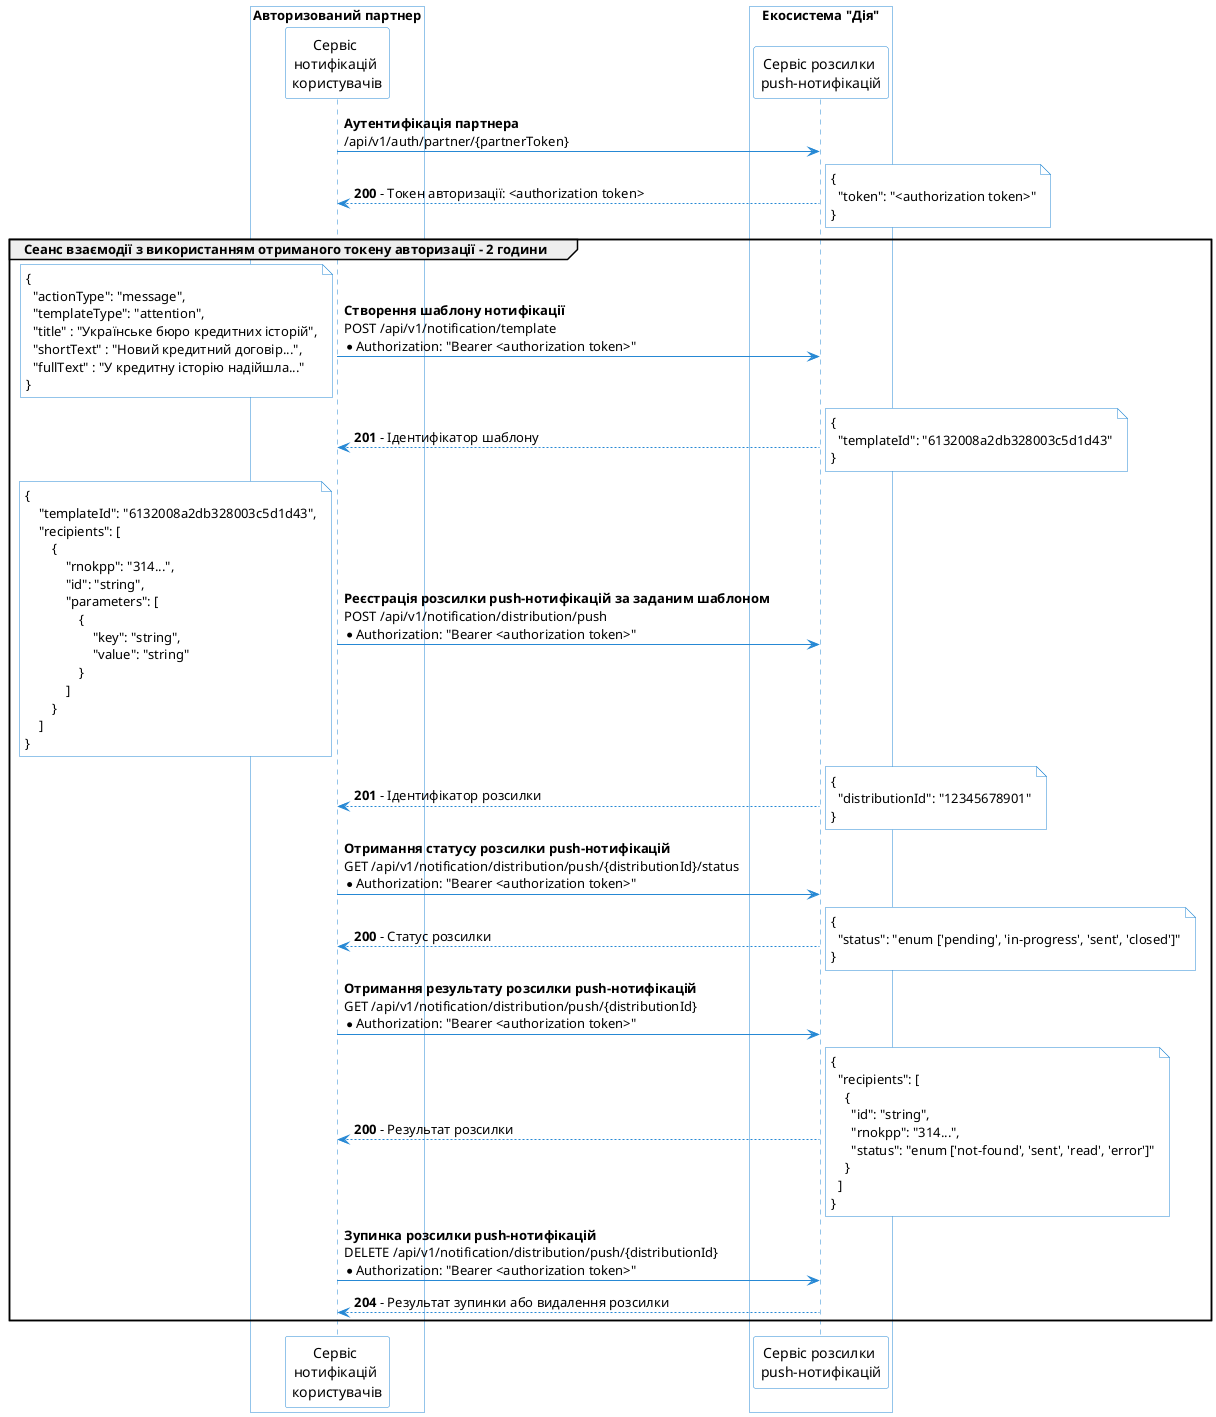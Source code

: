 @startuml
skinparam shadowing false
skinparam DatabaseBackgroundColor white
skinparam DatabaseBorderColor #2688d4
skinparam QueueBackgroundColor white
skinparam QueueBorderColor #2688d4
skinparam NoteBackgroundColor white
skinparam NoteBorderColor #2688d4
skinparam ActorBackgroundColor white
skinparam ControlBackgroundColor white
skinparam ControlBorderColor #2688d4
skinparam sequence {
    ArrowColor #2688d4
    ActorBorderColor #2688d4
    LifeLineBorderColor #2688d4
    ParticipantBorderColor #2688d4
    ParticipantBackgroundColor white
    BoxBorderColor #2688d4
    BoxBackgroundColor white
}

box Авторизований партнер
participant "Сервіс \nнотифікацій \nкористувачів" as notification_service
end box

box Екосистема "Дія"
  participant "Сервіс розсилки \npush-нотифікацій" as diia_notification_service
end box

notification_service -> diia_notification_service: **Аутентифікація партнера** \n/api/v1/auth/partner/{partnerToken}
diia_notification_service --> notification_service: **200** - Токен авторизації: <authorization token>
note right
{
  "token": "<authorization token>"
}
end note

group Сеанс взаємодії з використанням отриманого токену авторизації - 2 години
  notification_service -> diia_notification_service: **Створення шаблону нотифікації** \nPOST /api/v1/notification/template \n*Authorization: "Bearer <authorization token>"
  note left
  {
    "actionType": "message",
    "templateType": "attention",
    "title" : "Українське бюро кредитних історій",
    "shortText" : "Новий кредитний договір...",
    "fullText" : "У кредитну історію надійшла..."
  }
  end note

  diia_notification_service --> notification_service: **201** - Ідентифікатор шаблону
  note right
  {
    "templateId": "6132008a2db328003c5d1d43"
  }
  end note

  notification_service -> diia_notification_service: **Реєстрація розсилки push-нотифікацій за заданим шаблоном** \nPOST /api/v1/notification/distribution/push \n*Authorization: "Bearer <authorization token>"
  note left
  {
      "templateId": "6132008a2db328003c5d1d43",
      "recipients": [
          {
              "rnokpp": "314...",
              "id": "string",
              "parameters": [
                  {
                      "key": "string",
                      "value": "string"
                  }
              ]
          }
      ]
  }
  end note

  diia_notification_service --> notification_service: **201** - Ідентифікатор розсилки
  note right
  {
    "distributionId": "12345678901"
  }
  end note

  notification_service -> diia_notification_service: **Отримання статусу розсилки push-нотифікацій** \nGET /api/v1/notification/distribution/push/{distributionId}/status \n*Authorization: "Bearer <authorization token>"

  diia_notification_service --> notification_service: **200** - Статус розсилки
  note right
  {
    "status": "enum ['pending', 'in-progress', 'sent', 'closed']"
  }
  end note

  notification_service -> diia_notification_service: **Отримання результату розсилки push-нотифікацій** \nGET /api/v1/notification/distribution/push/{distributionId} \n*Authorization: "Bearer <authorization token>"

  diia_notification_service --> notification_service: **200** - Результат розсилки
  note right
  {
    "recipients": [
      {
        "id": "string",
        "rnokpp": "314...",
        "status": "enum ['not-found', 'sent', 'read', 'error']"
      }
    ]
  }
  end note

  notification_service -> diia_notification_service: **Зупинка розсилки push-нотифікацій** \nDELETE /api/v1/notification/distribution/push/{distributionId} \n*Authorization: "Bearer <authorization token>"
  diia_notification_service --> notification_service: **204** - Результат зупинки або видалення розсилки
end
@enduml